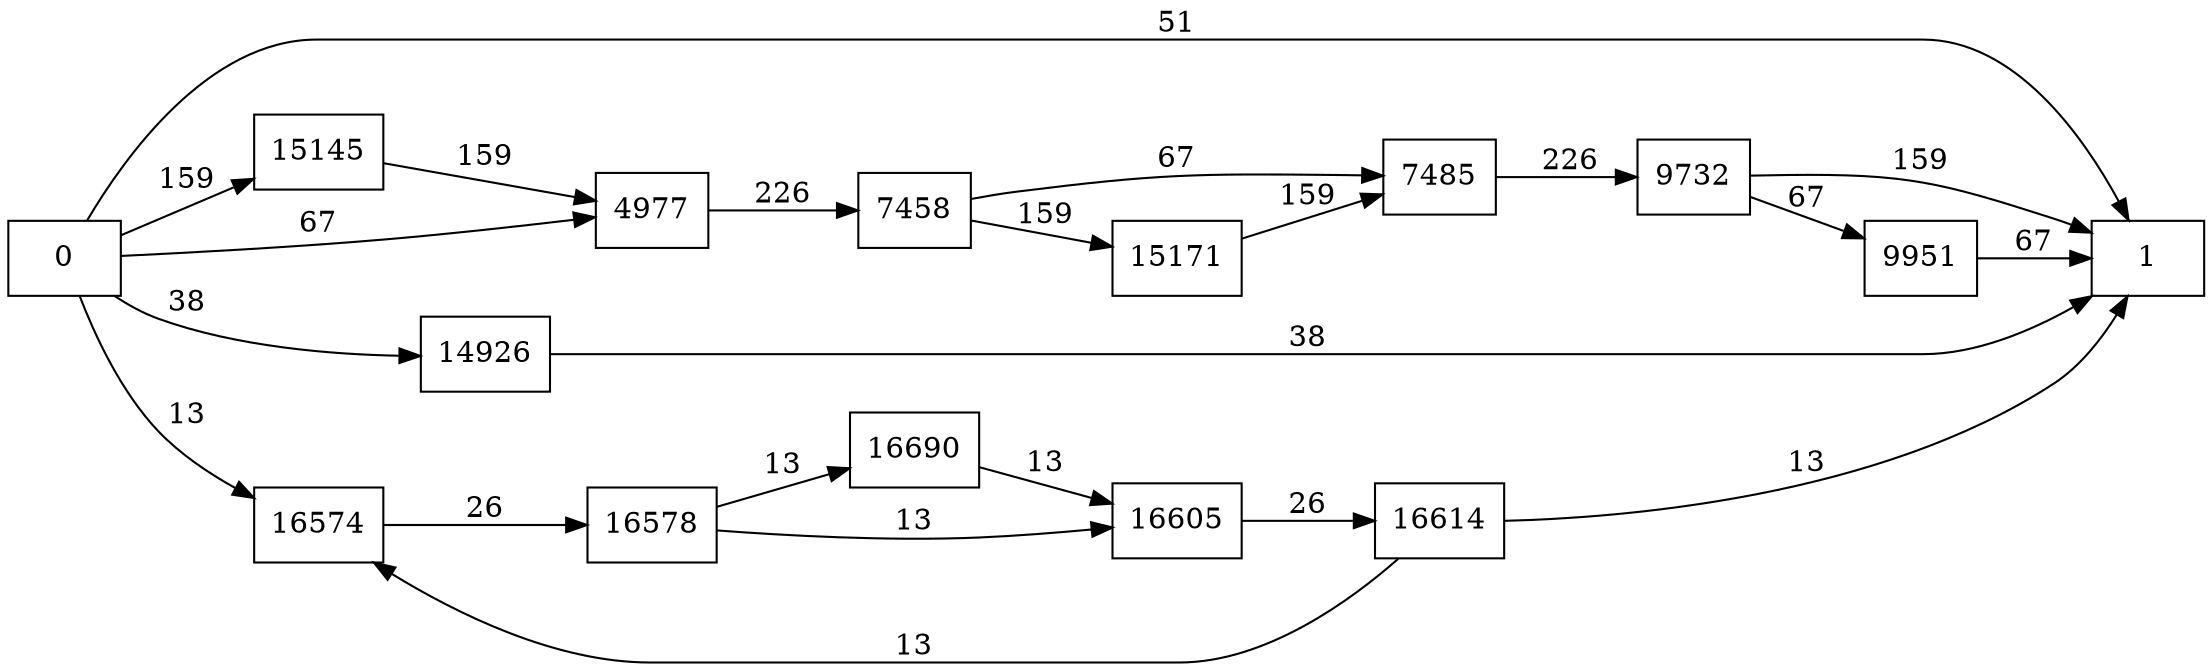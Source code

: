digraph {
	graph [rankdir=LR]
	node [shape=rectangle]
	4977 -> 7458 [label=226]
	7458 -> 7485 [label=67]
	7458 -> 15171 [label=159]
	7485 -> 9732 [label=226]
	9732 -> 1 [label=159]
	9732 -> 9951 [label=67]
	9951 -> 1 [label=67]
	14926 -> 1 [label=38]
	15145 -> 4977 [label=159]
	15171 -> 7485 [label=159]
	16574 -> 16578 [label=26]
	16578 -> 16605 [label=13]
	16578 -> 16690 [label=13]
	16605 -> 16614 [label=26]
	16614 -> 16574 [label=13]
	16614 -> 1 [label=13]
	16690 -> 16605 [label=13]
	0 -> 4977 [label=67]
	0 -> 1 [label=51]
	0 -> 14926 [label=38]
	0 -> 15145 [label=159]
	0 -> 16574 [label=13]
}
